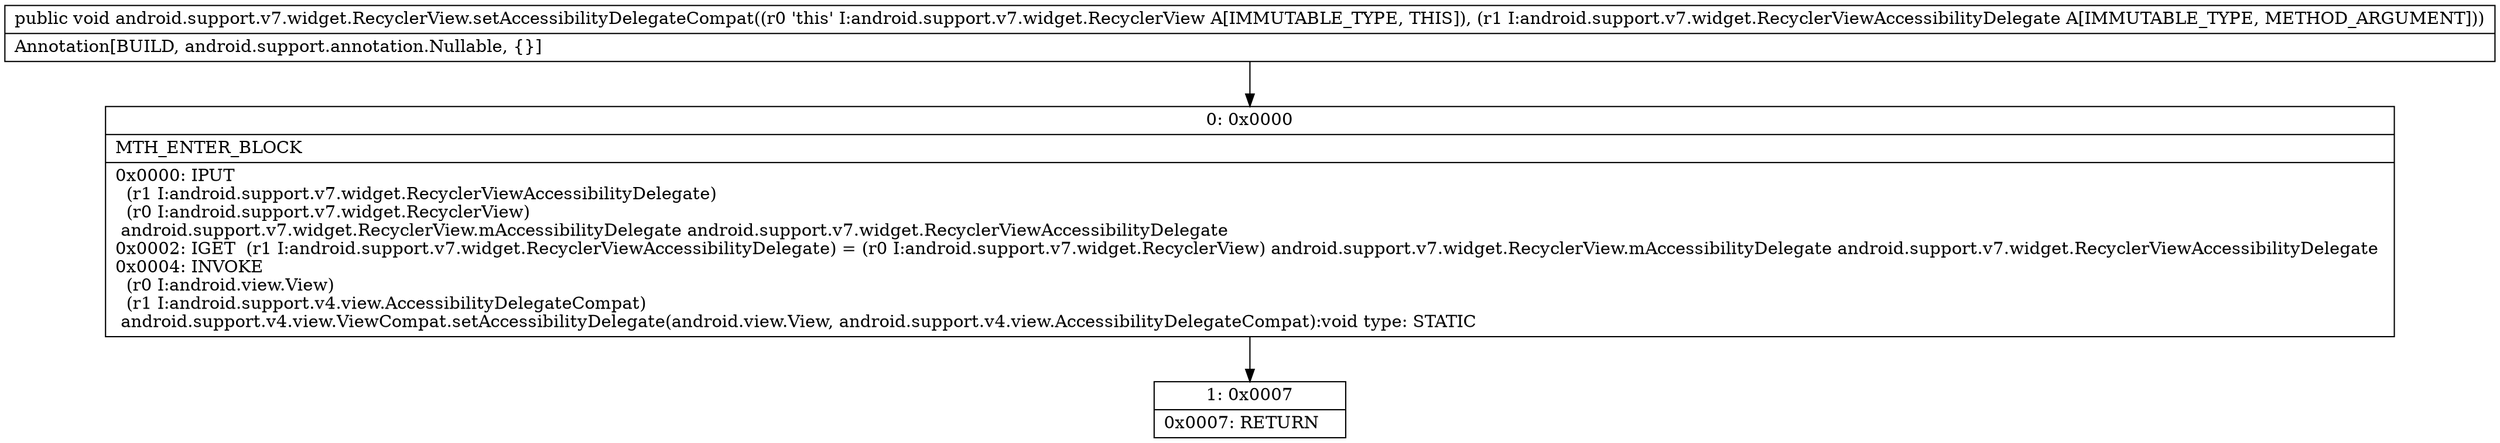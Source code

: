 digraph "CFG forandroid.support.v7.widget.RecyclerView.setAccessibilityDelegateCompat(Landroid\/support\/v7\/widget\/RecyclerViewAccessibilityDelegate;)V" {
Node_0 [shape=record,label="{0\:\ 0x0000|MTH_ENTER_BLOCK\l|0x0000: IPUT  \l  (r1 I:android.support.v7.widget.RecyclerViewAccessibilityDelegate)\l  (r0 I:android.support.v7.widget.RecyclerView)\l android.support.v7.widget.RecyclerView.mAccessibilityDelegate android.support.v7.widget.RecyclerViewAccessibilityDelegate \l0x0002: IGET  (r1 I:android.support.v7.widget.RecyclerViewAccessibilityDelegate) = (r0 I:android.support.v7.widget.RecyclerView) android.support.v7.widget.RecyclerView.mAccessibilityDelegate android.support.v7.widget.RecyclerViewAccessibilityDelegate \l0x0004: INVOKE  \l  (r0 I:android.view.View)\l  (r1 I:android.support.v4.view.AccessibilityDelegateCompat)\l android.support.v4.view.ViewCompat.setAccessibilityDelegate(android.view.View, android.support.v4.view.AccessibilityDelegateCompat):void type: STATIC \l}"];
Node_1 [shape=record,label="{1\:\ 0x0007|0x0007: RETURN   \l}"];
MethodNode[shape=record,label="{public void android.support.v7.widget.RecyclerView.setAccessibilityDelegateCompat((r0 'this' I:android.support.v7.widget.RecyclerView A[IMMUTABLE_TYPE, THIS]), (r1 I:android.support.v7.widget.RecyclerViewAccessibilityDelegate A[IMMUTABLE_TYPE, METHOD_ARGUMENT]))  | Annotation[BUILD, android.support.annotation.Nullable, \{\}]\l}"];
MethodNode -> Node_0;
Node_0 -> Node_1;
}

